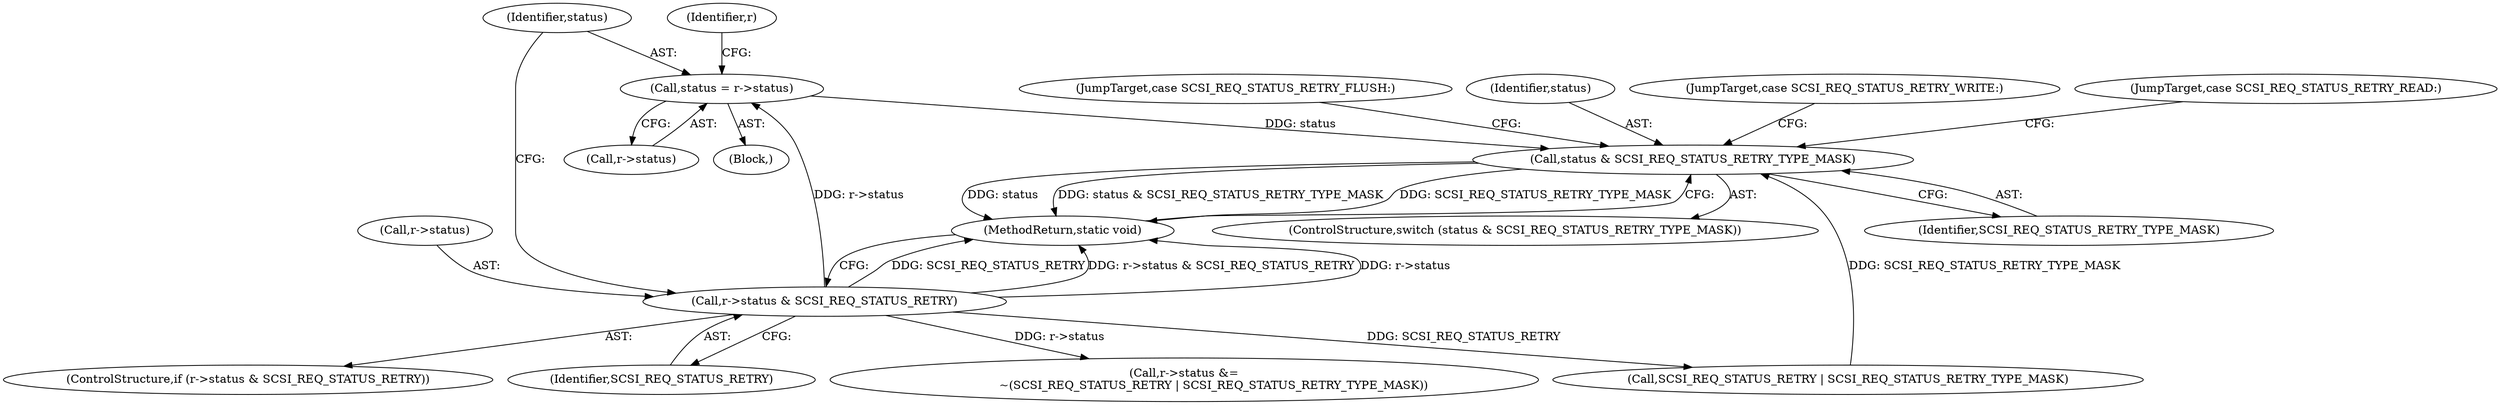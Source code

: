digraph "0_qemu_7285477ab11831b1cf56e45878a89170dd06d9b9_0@pointer" {
"1000133" [label="(Call,status = r->status)"];
"1000126" [label="(Call,r->status & SCSI_REQ_STATUS_RETRY)"];
"1000148" [label="(Call,status & SCSI_REQ_STATUS_RETRY_TYPE_MASK)"];
"1000141" [label="(Identifier,r)"];
"1000135" [label="(Call,r->status)"];
"1000133" [label="(Call,status = r->status)"];
"1000130" [label="(Identifier,SCSI_REQ_STATUS_RETRY)"];
"1000150" [label="(Identifier,SCSI_REQ_STATUS_RETRY_TYPE_MASK)"];
"1000166" [label="(JumpTarget,case SCSI_REQ_STATUS_RETRY_FLUSH:)"];
"1000127" [label="(Call,r->status)"];
"1000134" [label="(Identifier,status)"];
"1000125" [label="(ControlStructure,if (r->status & SCSI_REQ_STATUS_RETRY))"];
"1000148" [label="(Call,status & SCSI_REQ_STATUS_RETRY_TYPE_MASK)"];
"1000182" [label="(MethodReturn,static void)"];
"1000147" [label="(ControlStructure,switch (status & SCSI_REQ_STATUS_RETRY_TYPE_MASK))"];
"1000131" [label="(Block,)"];
"1000144" [label="(Call,SCSI_REQ_STATUS_RETRY | SCSI_REQ_STATUS_RETRY_TYPE_MASK)"];
"1000126" [label="(Call,r->status & SCSI_REQ_STATUS_RETRY)"];
"1000149" [label="(Identifier,status)"];
"1000159" [label="(JumpTarget,case SCSI_REQ_STATUS_RETRY_WRITE:)"];
"1000152" [label="(JumpTarget,case SCSI_REQ_STATUS_RETRY_READ:)"];
"1000139" [label="(Call,r->status &=\n                ~(SCSI_REQ_STATUS_RETRY | SCSI_REQ_STATUS_RETRY_TYPE_MASK))"];
"1000133" -> "1000131"  [label="AST: "];
"1000133" -> "1000135"  [label="CFG: "];
"1000134" -> "1000133"  [label="AST: "];
"1000135" -> "1000133"  [label="AST: "];
"1000141" -> "1000133"  [label="CFG: "];
"1000126" -> "1000133"  [label="DDG: r->status"];
"1000133" -> "1000148"  [label="DDG: status"];
"1000126" -> "1000125"  [label="AST: "];
"1000126" -> "1000130"  [label="CFG: "];
"1000127" -> "1000126"  [label="AST: "];
"1000130" -> "1000126"  [label="AST: "];
"1000134" -> "1000126"  [label="CFG: "];
"1000182" -> "1000126"  [label="CFG: "];
"1000126" -> "1000182"  [label="DDG: SCSI_REQ_STATUS_RETRY"];
"1000126" -> "1000182"  [label="DDG: r->status & SCSI_REQ_STATUS_RETRY"];
"1000126" -> "1000182"  [label="DDG: r->status"];
"1000126" -> "1000139"  [label="DDG: r->status"];
"1000126" -> "1000144"  [label="DDG: SCSI_REQ_STATUS_RETRY"];
"1000148" -> "1000147"  [label="AST: "];
"1000148" -> "1000150"  [label="CFG: "];
"1000149" -> "1000148"  [label="AST: "];
"1000150" -> "1000148"  [label="AST: "];
"1000152" -> "1000148"  [label="CFG: "];
"1000159" -> "1000148"  [label="CFG: "];
"1000166" -> "1000148"  [label="CFG: "];
"1000182" -> "1000148"  [label="CFG: "];
"1000148" -> "1000182"  [label="DDG: status"];
"1000148" -> "1000182"  [label="DDG: status & SCSI_REQ_STATUS_RETRY_TYPE_MASK"];
"1000148" -> "1000182"  [label="DDG: SCSI_REQ_STATUS_RETRY_TYPE_MASK"];
"1000144" -> "1000148"  [label="DDG: SCSI_REQ_STATUS_RETRY_TYPE_MASK"];
}

